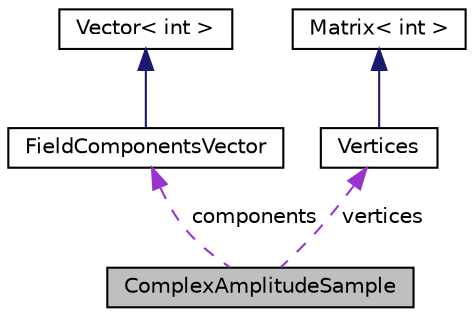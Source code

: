 digraph "ComplexAmplitudeSample"
{
 // LATEX_PDF_SIZE
  edge [fontname="Helvetica",fontsize="10",labelfontname="Helvetica",labelfontsize="10"];
  node [fontname="Helvetica",fontsize="10",shape=record];
  Node1 [label="ComplexAmplitudeSample",height=0.2,width=0.4,color="black", fillcolor="grey75", style="filled", fontcolor="black",tooltip=" "];
  Node2 -> Node1 [dir="back",color="darkorchid3",fontsize="10",style="dashed",label=" components" ,fontname="Helvetica"];
  Node2 [label="FieldComponentsVector",height=0.2,width=0.4,color="black", fillcolor="white", style="filled",URL="$classFieldComponentsVector.html",tooltip=" "];
  Node3 -> Node2 [dir="back",color="midnightblue",fontsize="10",style="solid",fontname="Helvetica"];
  Node3 [label="Vector\< int \>",height=0.2,width=0.4,color="black", fillcolor="white", style="filled",URL="$classVector.html",tooltip=" "];
  Node4 -> Node1 [dir="back",color="darkorchid3",fontsize="10",style="dashed",label=" vertices" ,fontname="Helvetica"];
  Node4 [label="Vertices",height=0.2,width=0.4,color="black", fillcolor="white", style="filled",URL="$classVertices.html",tooltip=" "];
  Node5 -> Node4 [dir="back",color="midnightblue",fontsize="10",style="solid",fontname="Helvetica"];
  Node5 [label="Matrix\< int \>",height=0.2,width=0.4,color="black", fillcolor="white", style="filled",URL="$classMatrix.html",tooltip=" "];
}
